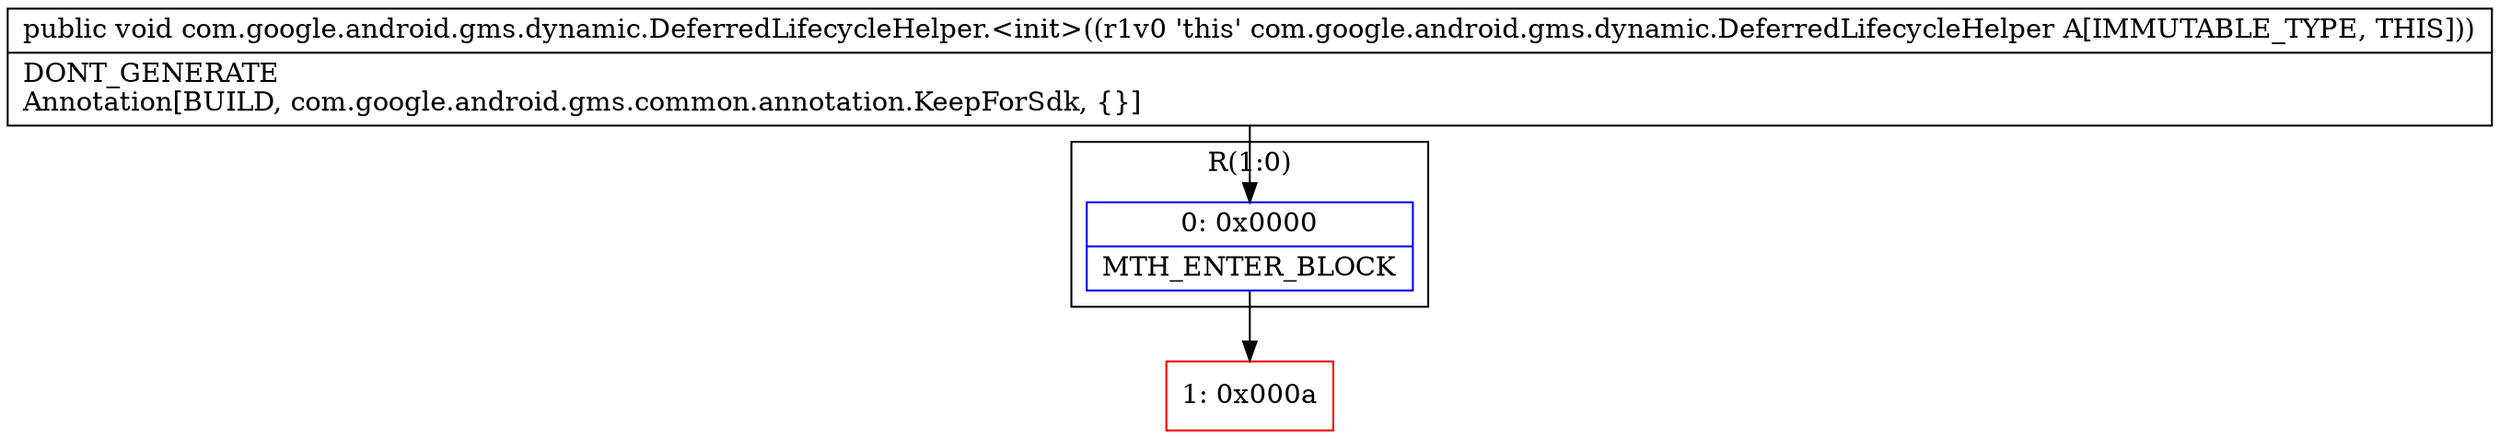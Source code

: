 digraph "CFG forcom.google.android.gms.dynamic.DeferredLifecycleHelper.\<init\>()V" {
subgraph cluster_Region_348233935 {
label = "R(1:0)";
node [shape=record,color=blue];
Node_0 [shape=record,label="{0\:\ 0x0000|MTH_ENTER_BLOCK\l}"];
}
Node_1 [shape=record,color=red,label="{1\:\ 0x000a}"];
MethodNode[shape=record,label="{public void com.google.android.gms.dynamic.DeferredLifecycleHelper.\<init\>((r1v0 'this' com.google.android.gms.dynamic.DeferredLifecycleHelper A[IMMUTABLE_TYPE, THIS]))  | DONT_GENERATE\lAnnotation[BUILD, com.google.android.gms.common.annotation.KeepForSdk, \{\}]\l}"];
MethodNode -> Node_0;
Node_0 -> Node_1;
}

